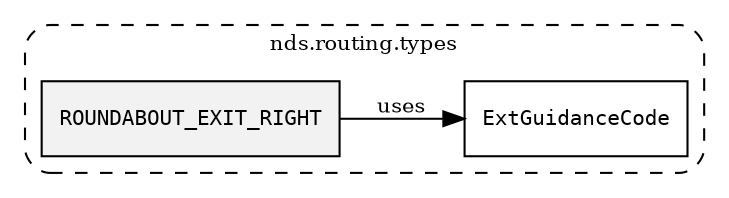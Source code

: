 /**
 * This dot file creates symbol collaboration diagram for ROUNDABOUT_EXIT_RIGHT.
 */
digraph ZSERIO
{
    node [shape=box, fontsize=10];
    rankdir="LR";
    fontsize=10;
    tooltip="ROUNDABOUT_EXIT_RIGHT collaboration diagram";

    subgraph "cluster_nds.routing.types"
    {
        style="dashed, rounded";
        label="nds.routing.types";
        tooltip="Package nds.routing.types";
        href="../../../content/packages/nds.routing.types.html#Package-nds-routing-types";
        target="_parent";

        "ROUNDABOUT_EXIT_RIGHT" [style="filled", fillcolor="#0000000D", target="_parent", label=<<font face="monospace"><table align="center" border="0" cellspacing="0" cellpadding="0"><tr><td href="../../../content/packages/nds.routing.types.html#Constant-ROUNDABOUT_EXIT_RIGHT" title="Constant defined in nds.routing.types">ROUNDABOUT_EXIT_RIGHT</td></tr></table></font>>];
        "ExtGuidanceCode" [target="_parent", label=<<font face="monospace"><table align="center" border="0" cellspacing="0" cellpadding="0"><tr><td href="../../../content/packages/nds.routing.types.html#Subtype-ExtGuidanceCode" title="Subtype defined in nds.routing.types">ExtGuidanceCode</td></tr></table></font>>];
    }

    "ROUNDABOUT_EXIT_RIGHT" -> "ExtGuidanceCode" [label="uses", fontsize=10];
}
